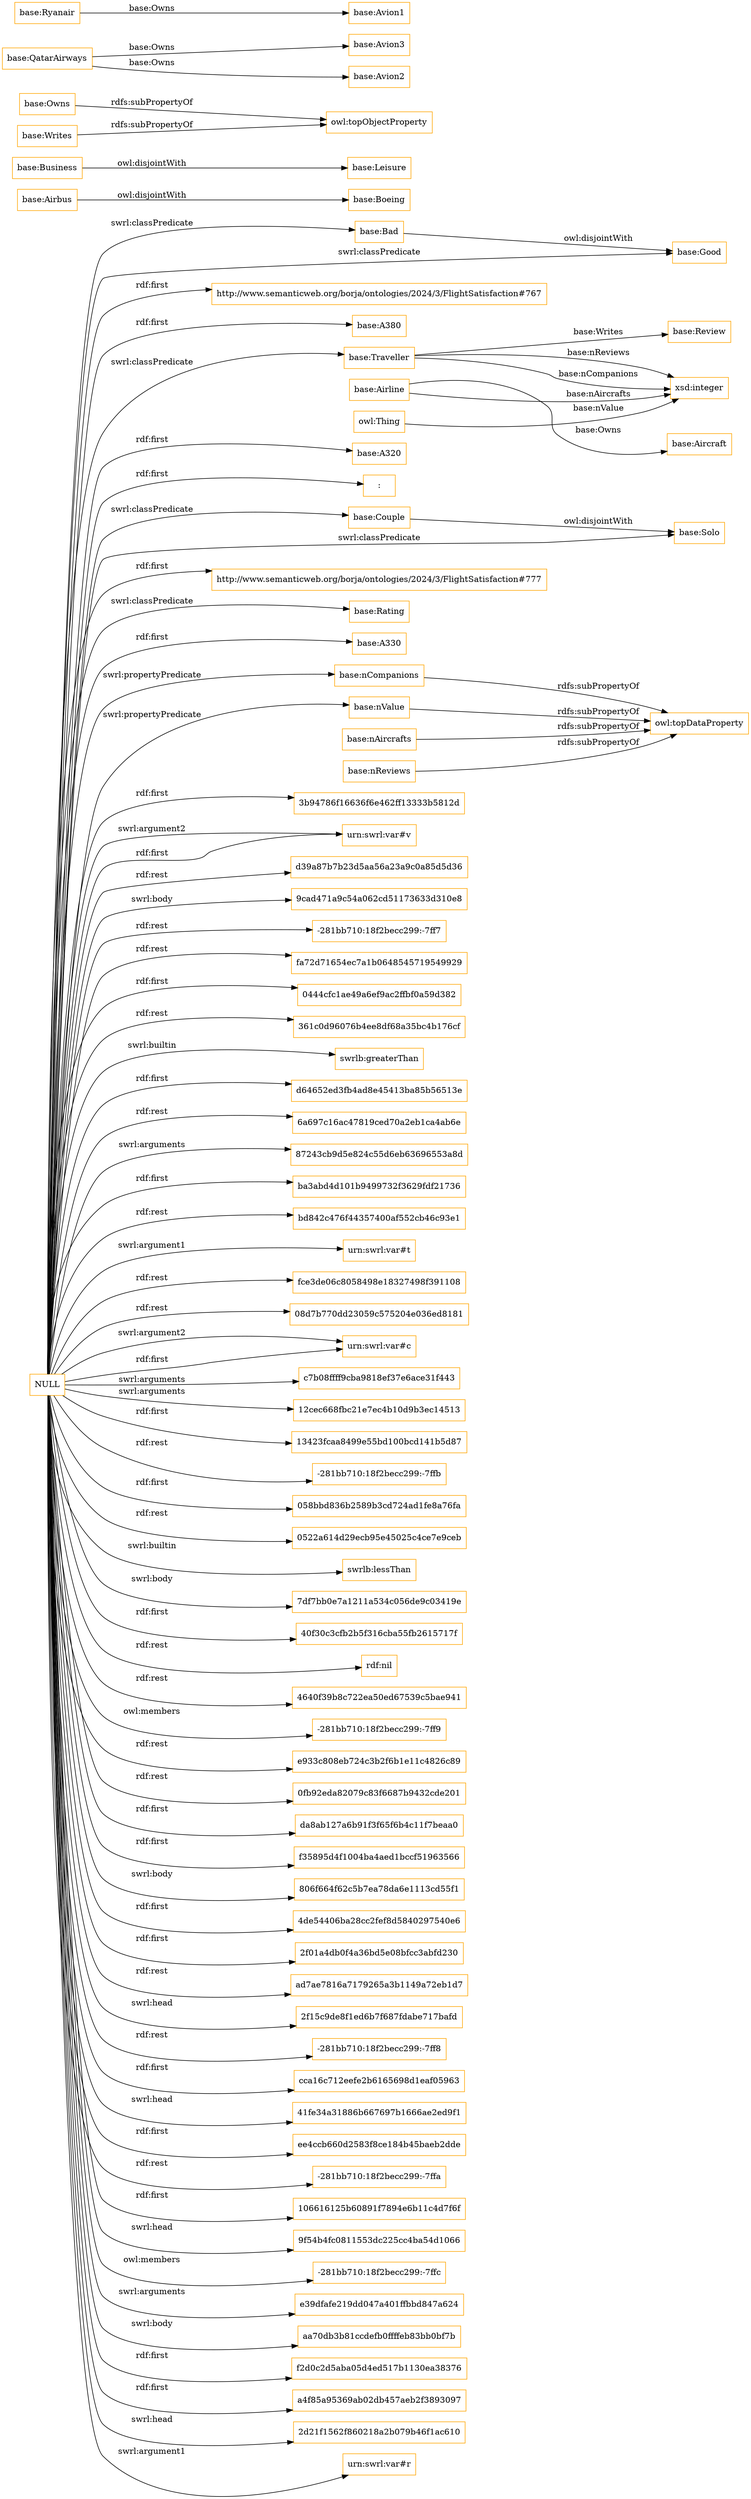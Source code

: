 digraph ar2dtool_diagram { 
rankdir=LR;
size="1501"
node [shape = rectangle, color="orange"]; "base:Bad" "base:Review" "base:Airline" "base:Boeing" "http://www.semanticweb.org/borja/ontologies/2024/3/FlightSatisfaction#767" "base:Aircraft" "base:A380" "base:Traveller" "base:A320" ":" "base:Couple" "http://www.semanticweb.org/borja/ontologies/2024/3/FlightSatisfaction#777" "base:Solo" "base:Leisure" "base:Good" "base:Business" "base:Rating" "base:Airbus" "base:A330" ; /*classes style*/
	"base:Couple" -> "base:Solo" [ label = "owl:disjointWith" ];
	"base:nCompanions" -> "owl:topDataProperty" [ label = "rdfs:subPropertyOf" ];
	"base:Bad" -> "base:Good" [ label = "owl:disjointWith" ];
	"base:Owns" -> "owl:topObjectProperty" [ label = "rdfs:subPropertyOf" ];
	"base:Business" -> "base:Leisure" [ label = "owl:disjointWith" ];
	"base:QatarAirways" -> "base:Avion3" [ label = "base:Owns" ];
	"base:QatarAirways" -> "base:Avion2" [ label = "base:Owns" ];
	"base:nValue" -> "owl:topDataProperty" [ label = "rdfs:subPropertyOf" ];
	"base:Airbus" -> "base:Boeing" [ label = "owl:disjointWith" ];
	"base:nAircrafts" -> "owl:topDataProperty" [ label = "rdfs:subPropertyOf" ];
	"base:Ryanair" -> "base:Avion1" [ label = "base:Owns" ];
	"base:nReviews" -> "owl:topDataProperty" [ label = "rdfs:subPropertyOf" ];
	"NULL" -> "http://www.semanticweb.org/borja/ontologies/2024/3/FlightSatisfaction#777" [ label = "rdf:first" ];
	"NULL" -> "3b94786f16636f6e462ff13333b5812d" [ label = "rdf:first" ];
	"NULL" -> "base:Solo" [ label = "swrl:classPredicate" ];
	"NULL" -> "base:Traveller" [ label = "swrl:classPredicate" ];
	"NULL" -> "urn:swrl:var#v" [ label = "swrl:argument2" ];
	"NULL" -> "d39a87b7b23d5aa56a23a9c0a85d5d36" [ label = "rdf:rest" ];
	"NULL" -> "9cad471a9c54a062cd51173633d310e8" [ label = "swrl:body" ];
	"NULL" -> "-281bb710:18f2becc299:-7ff7" [ label = "rdf:rest" ];
	"NULL" -> "fa72d71654ec7a1b0648545719549929" [ label = "rdf:rest" ];
	"NULL" -> "base:Bad" [ label = "swrl:classPredicate" ];
	"NULL" -> "base:Couple" [ label = "swrl:classPredicate" ];
	"NULL" -> "0444cfc1ae49a6ef9ac2ffbf0a59d382" [ label = "rdf:first" ];
	"NULL" -> "361c0d96076b4ee8df68a35bc4b176cf" [ label = "rdf:rest" ];
	"NULL" -> "swrlb:greaterThan" [ label = "swrl:builtin" ];
	"NULL" -> "d64652ed3fb4ad8e45413ba85b56513e" [ label = "rdf:first" ];
	"NULL" -> "6a697c16ac47819ced70a2eb1ca4ab6e" [ label = "rdf:rest" ];
	"NULL" -> "base:A380" [ label = "rdf:first" ];
	"NULL" -> "87243cb9d5e824c55d6eb63696553a8d" [ label = "swrl:arguments" ];
	"NULL" -> "ba3abd4d101b9499732f3629fdf21736" [ label = "rdf:first" ];
	"NULL" -> "bd842c476f44357400af552cb46c93e1" [ label = "rdf:rest" ];
	"NULL" -> "urn:swrl:var#t" [ label = "swrl:argument1" ];
	"NULL" -> "fce3de06c8058498e18327498f391108" [ label = "rdf:rest" ];
	"NULL" -> "base:A320" [ label = "rdf:first" ];
	"NULL" -> "08d7b770dd23059c575204e036ed8181" [ label = "rdf:rest" ];
	"NULL" -> "urn:swrl:var#v" [ label = "rdf:first" ];
	"NULL" -> "base:nValue" [ label = "swrl:propertyPredicate" ];
	"NULL" -> "urn:swrl:var#c" [ label = "swrl:argument2" ];
	"NULL" -> "c7b08ffff9cba9818ef37e6ace31f443" [ label = "swrl:arguments" ];
	"NULL" -> "12cec668fbc21e7ec4b10d9b3ec14513" [ label = "swrl:arguments" ];
	"NULL" -> "13423fcaa8499e55bd100bcd141b5d87" [ label = "rdf:first" ];
	"NULL" -> "-281bb710:18f2becc299:-7ffb" [ label = "rdf:rest" ];
	"NULL" -> "058bbd836b2589b3cd724ad1fe8a76fa" [ label = "rdf:first" ];
	"NULL" -> "0522a614d29ecb95e45025c4ce7e9ceb" [ label = "rdf:rest" ];
	"NULL" -> "swrlb:lessThan" [ label = "swrl:builtin" ];
	"NULL" -> ":" [ label = "rdf:first" ];
	"NULL" -> "7df7bb0e7a1211a534c056de9c03419e" [ label = "swrl:body" ];
	"NULL" -> "40f30c3cfb2b5f316cba55fb2615717f" [ label = "rdf:first" ];
	"NULL" -> "rdf:nil" [ label = "rdf:rest" ];
	"NULL" -> "urn:swrl:var#c" [ label = "rdf:first" ];
	"NULL" -> "4640f39b8c722ea50ed67539c5bae941" [ label = "rdf:rest" ];
	"NULL" -> "-281bb710:18f2becc299:-7ff9" [ label = "owl:members" ];
	"NULL" -> "e933c808eb724c3b2f6b1e11c4826c89" [ label = "rdf:rest" ];
	"NULL" -> "0fb92eda82079c83f6687b9432cde201" [ label = "rdf:rest" ];
	"NULL" -> "da8ab127a6b91f3f65f6b4c11f7beaa0" [ label = "rdf:first" ];
	"NULL" -> "base:Rating" [ label = "swrl:classPredicate" ];
	"NULL" -> "f35895d4f1004ba4aed1bccf51963566" [ label = "rdf:first" ];
	"NULL" -> "806f664f62c5b7ea78da6e1113cd55f1" [ label = "swrl:body" ];
	"NULL" -> "4de54406ba28cc2fef8d5840297540e6" [ label = "rdf:first" ];
	"NULL" -> "2f01a4db0f4a36bd5e08bfcc3abfd230" [ label = "rdf:first" ];
	"NULL" -> "ad7ae7816a7179265a3b1149a72eb1d7" [ label = "rdf:rest" ];
	"NULL" -> "2f15c9de8f1ed6b7f687fdabe717bafd" [ label = "swrl:head" ];
	"NULL" -> "-281bb710:18f2becc299:-7ff8" [ label = "rdf:rest" ];
	"NULL" -> "cca16c712eefe2b6165698d1eaf05963" [ label = "rdf:first" ];
	"NULL" -> "41fe34a31886b667697b1666ae2ed9f1" [ label = "swrl:head" ];
	"NULL" -> "ee4ccb660d2583f8ce184b45baeb2dde" [ label = "rdf:first" ];
	"NULL" -> "-281bb710:18f2becc299:-7ffa" [ label = "rdf:rest" ];
	"NULL" -> "106616125b60891f7894e6b11c4d7f6f" [ label = "rdf:first" ];
	"NULL" -> "http://www.semanticweb.org/borja/ontologies/2024/3/FlightSatisfaction#767" [ label = "rdf:first" ];
	"NULL" -> "9f54b4fc0811553dc225cc4ba54d1066" [ label = "swrl:head" ];
	"NULL" -> "-281bb710:18f2becc299:-7ffc" [ label = "owl:members" ];
	"NULL" -> "e39dfafe219dd047a401ffbbd847a624" [ label = "swrl:arguments" ];
	"NULL" -> "aa70db3b81ccdefb0ffffeb83bb0bf7b" [ label = "swrl:body" ];
	"NULL" -> "f2d0c2d5aba05d4ed517b1130ea38376" [ label = "rdf:first" ];
	"NULL" -> "a4f85a95369ab02db457aeb2f3893097" [ label = "rdf:first" ];
	"NULL" -> "2d21f1562f860218a2b079b46f1ac610" [ label = "swrl:head" ];
	"NULL" -> "base:A330" [ label = "rdf:first" ];
	"NULL" -> "base:nCompanions" [ label = "swrl:propertyPredicate" ];
	"NULL" -> "base:Good" [ label = "swrl:classPredicate" ];
	"NULL" -> "urn:swrl:var#r" [ label = "swrl:argument1" ];
	"base:Writes" -> "owl:topObjectProperty" [ label = "rdfs:subPropertyOf" ];
	"base:Airline" -> "xsd:integer" [ label = "base:nAircrafts" ];
	"base:Airline" -> "base:Aircraft" [ label = "base:Owns" ];
	"base:Traveller" -> "xsd:integer" [ label = "base:nReviews" ];
	"base:Traveller" -> "xsd:integer" [ label = "base:nCompanions" ];
	"owl:Thing" -> "xsd:integer" [ label = "base:nValue" ];
	"base:Traveller" -> "base:Review" [ label = "base:Writes" ];

}
